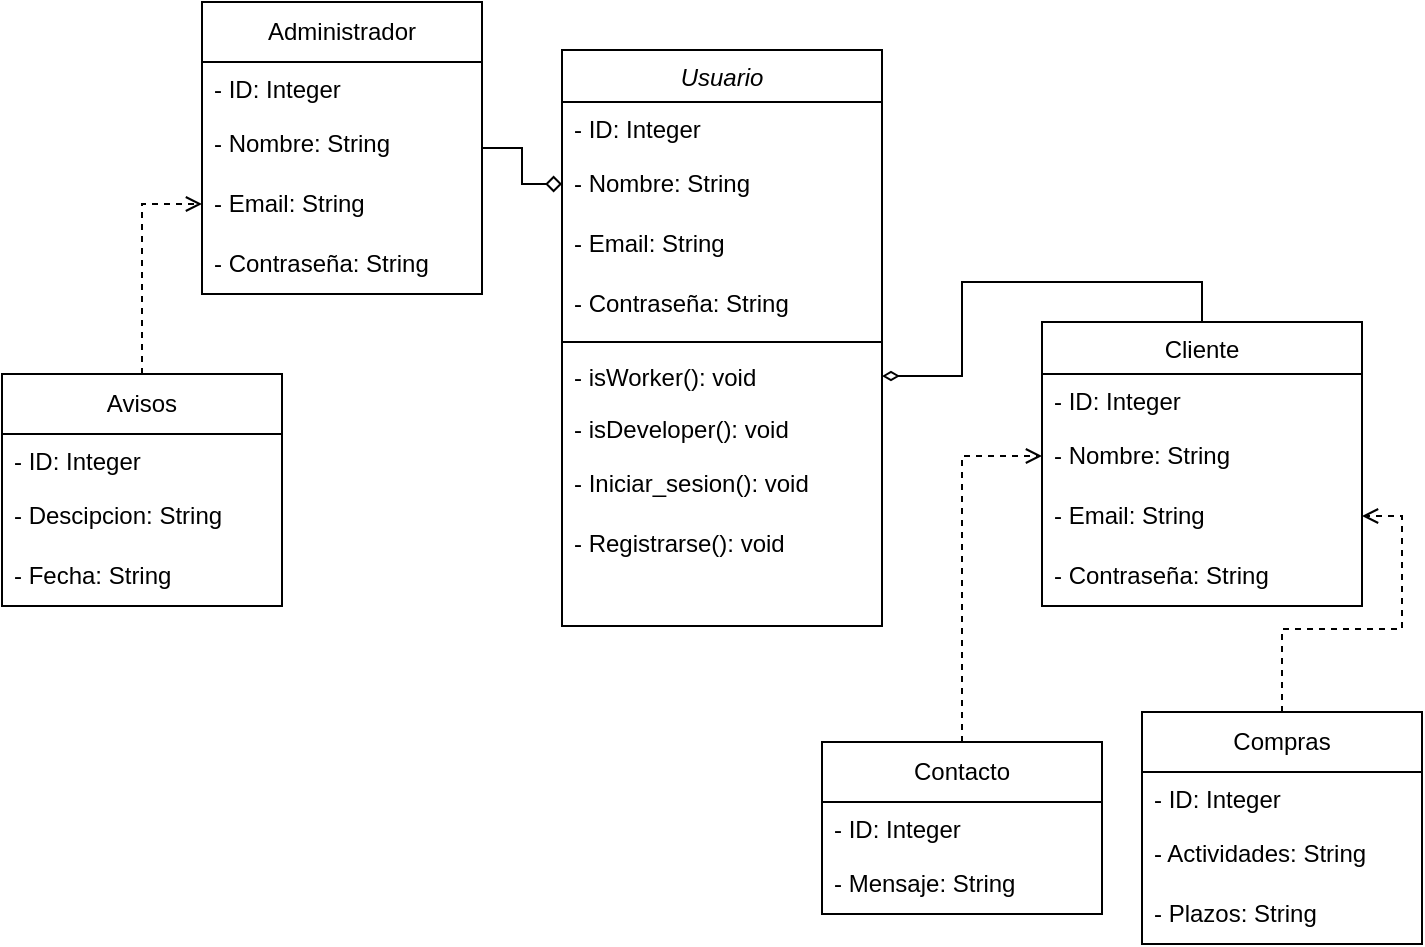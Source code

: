 <mxfile version="24.7.17">
  <diagram id="C5RBs43oDa-KdzZeNtuy" name="Page-1">
    <mxGraphModel dx="880" dy="468" grid="1" gridSize="10" guides="1" tooltips="1" connect="1" arrows="1" fold="1" page="1" pageScale="1" pageWidth="827" pageHeight="1169" math="0" shadow="0">
      <root>
        <mxCell id="WIyWlLk6GJQsqaUBKTNV-0" />
        <mxCell id="WIyWlLk6GJQsqaUBKTNV-1" parent="WIyWlLk6GJQsqaUBKTNV-0" />
        <mxCell id="zkfFHV4jXpPFQw0GAbJ--0" value="Usuario" style="swimlane;fontStyle=2;align=center;verticalAlign=top;childLayout=stackLayout;horizontal=1;startSize=26;horizontalStack=0;resizeParent=1;resizeLast=0;collapsible=1;marginBottom=0;rounded=0;shadow=0;strokeWidth=1;" parent="WIyWlLk6GJQsqaUBKTNV-1" vertex="1">
          <mxGeometry x="350" y="114" width="160" height="288" as="geometry">
            <mxRectangle x="230" y="140" width="160" height="26" as="alternateBounds" />
          </mxGeometry>
        </mxCell>
        <mxCell id="xCKa0ipeCqc7AowsJLKn-46" value="- ID: Integer" style="text;align=left;verticalAlign=top;spacingLeft=4;spacingRight=4;overflow=hidden;rotatable=0;points=[[0,0.5],[1,0.5]];portConstraint=eastwest;" parent="zkfFHV4jXpPFQw0GAbJ--0" vertex="1">
          <mxGeometry y="26" width="160" height="26" as="geometry" />
        </mxCell>
        <mxCell id="xCKa0ipeCqc7AowsJLKn-47" value="- Nombre: String" style="text;strokeColor=none;fillColor=none;align=left;verticalAlign=middle;spacingLeft=4;spacingRight=4;overflow=hidden;points=[[0,0.5],[1,0.5]];portConstraint=eastwest;rotatable=0;whiteSpace=wrap;html=1;" parent="zkfFHV4jXpPFQw0GAbJ--0" vertex="1">
          <mxGeometry y="52" width="160" height="30" as="geometry" />
        </mxCell>
        <mxCell id="xCKa0ipeCqc7AowsJLKn-48" value="- Email: String" style="text;strokeColor=none;fillColor=none;align=left;verticalAlign=middle;spacingLeft=4;spacingRight=4;overflow=hidden;points=[[0,0.5],[1,0.5]];portConstraint=eastwest;rotatable=0;whiteSpace=wrap;html=1;" parent="zkfFHV4jXpPFQw0GAbJ--0" vertex="1">
          <mxGeometry y="82" width="160" height="30" as="geometry" />
        </mxCell>
        <mxCell id="xCKa0ipeCqc7AowsJLKn-49" value="- Contraseña: String" style="text;strokeColor=none;fillColor=none;align=left;verticalAlign=middle;spacingLeft=4;spacingRight=4;overflow=hidden;points=[[0,0.5],[1,0.5]];portConstraint=eastwest;rotatable=0;whiteSpace=wrap;html=1;" parent="zkfFHV4jXpPFQw0GAbJ--0" vertex="1">
          <mxGeometry y="112" width="160" height="30" as="geometry" />
        </mxCell>
        <mxCell id="zkfFHV4jXpPFQw0GAbJ--4" value="" style="line;html=1;strokeWidth=1;align=left;verticalAlign=middle;spacingTop=-1;spacingLeft=3;spacingRight=3;rotatable=0;labelPosition=right;points=[];portConstraint=eastwest;" parent="zkfFHV4jXpPFQw0GAbJ--0" vertex="1">
          <mxGeometry y="142" width="160" height="8" as="geometry" />
        </mxCell>
        <mxCell id="zkfFHV4jXpPFQw0GAbJ--5" value="- isWorker(): void" style="text;align=left;verticalAlign=top;spacingLeft=4;spacingRight=4;overflow=hidden;rotatable=0;points=[[0,0.5],[1,0.5]];portConstraint=eastwest;" parent="zkfFHV4jXpPFQw0GAbJ--0" vertex="1">
          <mxGeometry y="150" width="160" height="26" as="geometry" />
        </mxCell>
        <mxCell id="xCKa0ipeCqc7AowsJLKn-1" value="- isDeveloper(): void" style="text;align=left;verticalAlign=top;spacingLeft=4;spacingRight=4;overflow=hidden;rotatable=0;points=[[0,0.5],[1,0.5]];portConstraint=eastwest;" parent="zkfFHV4jXpPFQw0GAbJ--0" vertex="1">
          <mxGeometry y="176" width="160" height="26" as="geometry" />
        </mxCell>
        <mxCell id="xCKa0ipeCqc7AowsJLKn-34" value="- Iniciar_sesion(): void" style="text;strokeColor=none;fillColor=none;align=left;verticalAlign=middle;spacingLeft=4;spacingRight=4;overflow=hidden;points=[[0,0.5],[1,0.5]];portConstraint=eastwest;rotatable=0;whiteSpace=wrap;html=1;" parent="zkfFHV4jXpPFQw0GAbJ--0" vertex="1">
          <mxGeometry y="202" width="160" height="30" as="geometry" />
        </mxCell>
        <mxCell id="xCKa0ipeCqc7AowsJLKn-35" value="- Registrarse(): void" style="text;strokeColor=none;fillColor=none;align=left;verticalAlign=middle;spacingLeft=4;spacingRight=4;overflow=hidden;points=[[0,0.5],[1,0.5]];portConstraint=eastwest;rotatable=0;whiteSpace=wrap;html=1;" parent="zkfFHV4jXpPFQw0GAbJ--0" vertex="1">
          <mxGeometry y="232" width="160" height="30" as="geometry" />
        </mxCell>
        <mxCell id="xCKa0ipeCqc7AowsJLKn-3" style="edgeStyle=orthogonalEdgeStyle;rounded=0;orthogonalLoop=1;jettySize=auto;html=1;endArrow=diamondThin;endFill=0;exitX=0.5;exitY=0;exitDx=0;exitDy=0;entryX=1;entryY=0.5;entryDx=0;entryDy=0;" parent="WIyWlLk6GJQsqaUBKTNV-1" source="zkfFHV4jXpPFQw0GAbJ--6" target="zkfFHV4jXpPFQw0GAbJ--5" edge="1">
          <mxGeometry relative="1" as="geometry">
            <mxPoint x="440" y="320" as="targetPoint" />
          </mxGeometry>
        </mxCell>
        <mxCell id="zkfFHV4jXpPFQw0GAbJ--6" value="Cliente" style="swimlane;fontStyle=0;align=center;verticalAlign=top;childLayout=stackLayout;horizontal=1;startSize=26;horizontalStack=0;resizeParent=1;resizeLast=0;collapsible=1;marginBottom=0;rounded=0;shadow=0;strokeWidth=1;" parent="WIyWlLk6GJQsqaUBKTNV-1" vertex="1">
          <mxGeometry x="590" y="250" width="160" height="142" as="geometry">
            <mxRectangle x="130" y="380" width="160" height="26" as="alternateBounds" />
          </mxGeometry>
        </mxCell>
        <mxCell id="xCKa0ipeCqc7AowsJLKn-42" value="- ID: Integer" style="text;align=left;verticalAlign=top;spacingLeft=4;spacingRight=4;overflow=hidden;rotatable=0;points=[[0,0.5],[1,0.5]];portConstraint=eastwest;" parent="zkfFHV4jXpPFQw0GAbJ--6" vertex="1">
          <mxGeometry y="26" width="160" height="26" as="geometry" />
        </mxCell>
        <mxCell id="xCKa0ipeCqc7AowsJLKn-43" value="- Nombre: String" style="text;strokeColor=none;fillColor=none;align=left;verticalAlign=middle;spacingLeft=4;spacingRight=4;overflow=hidden;points=[[0,0.5],[1,0.5]];portConstraint=eastwest;rotatable=0;whiteSpace=wrap;html=1;" parent="zkfFHV4jXpPFQw0GAbJ--6" vertex="1">
          <mxGeometry y="52" width="160" height="30" as="geometry" />
        </mxCell>
        <mxCell id="xCKa0ipeCqc7AowsJLKn-45" value="- Email: String" style="text;strokeColor=none;fillColor=none;align=left;verticalAlign=middle;spacingLeft=4;spacingRight=4;overflow=hidden;points=[[0,0.5],[1,0.5]];portConstraint=eastwest;rotatable=0;whiteSpace=wrap;html=1;" parent="zkfFHV4jXpPFQw0GAbJ--6" vertex="1">
          <mxGeometry y="82" width="160" height="30" as="geometry" />
        </mxCell>
        <mxCell id="UXZJ3JrZbIx_6nrmGlG5-0" value="- Contraseña: String" style="text;strokeColor=none;fillColor=none;align=left;verticalAlign=middle;spacingLeft=4;spacingRight=4;overflow=hidden;points=[[0,0.5],[1,0.5]];portConstraint=eastwest;rotatable=0;whiteSpace=wrap;html=1;" parent="zkfFHV4jXpPFQw0GAbJ--6" vertex="1">
          <mxGeometry y="112" width="160" height="30" as="geometry" />
        </mxCell>
        <mxCell id="xCKa0ipeCqc7AowsJLKn-25" style="edgeStyle=orthogonalEdgeStyle;rounded=0;orthogonalLoop=1;jettySize=auto;html=1;entryX=0;entryY=0.5;entryDx=0;entryDy=0;endArrow=open;endFill=0;dashed=1;exitX=0.5;exitY=0;exitDx=0;exitDy=0;" parent="WIyWlLk6GJQsqaUBKTNV-1" source="xCKa0ipeCqc7AowsJLKn-9" target="xCKa0ipeCqc7AowsJLKn-43" edge="1">
          <mxGeometry relative="1" as="geometry" />
        </mxCell>
        <mxCell id="xCKa0ipeCqc7AowsJLKn-9" value="Contacto" style="swimlane;fontStyle=0;childLayout=stackLayout;horizontal=1;startSize=30;horizontalStack=0;resizeParent=1;resizeParentMax=0;resizeLast=0;collapsible=1;marginBottom=0;whiteSpace=wrap;html=1;" parent="WIyWlLk6GJQsqaUBKTNV-1" vertex="1">
          <mxGeometry x="480" y="460" width="140" height="86" as="geometry" />
        </mxCell>
        <mxCell id="zAy5JhXT5gN1dP9ICcku-5" value="- ID: Integer" style="text;align=left;verticalAlign=top;spacingLeft=4;spacingRight=4;overflow=hidden;rotatable=0;points=[[0,0.5],[1,0.5]];portConstraint=eastwest;" parent="xCKa0ipeCqc7AowsJLKn-9" vertex="1">
          <mxGeometry y="30" width="140" height="26" as="geometry" />
        </mxCell>
        <mxCell id="xCKa0ipeCqc7AowsJLKn-12" value="- Mensaje: String" style="text;strokeColor=none;fillColor=none;align=left;verticalAlign=middle;spacingLeft=4;spacingRight=4;overflow=hidden;points=[[0,0.5],[1,0.5]];portConstraint=eastwest;rotatable=0;whiteSpace=wrap;html=1;" parent="xCKa0ipeCqc7AowsJLKn-9" vertex="1">
          <mxGeometry y="56" width="140" height="30" as="geometry" />
        </mxCell>
        <mxCell id="xCKa0ipeCqc7AowsJLKn-26" style="edgeStyle=orthogonalEdgeStyle;rounded=0;orthogonalLoop=1;jettySize=auto;html=1;exitX=0.5;exitY=0;exitDx=0;exitDy=0;entryX=1;entryY=0.5;entryDx=0;entryDy=0;endArrow=open;endFill=0;dashed=1;" parent="WIyWlLk6GJQsqaUBKTNV-1" source="xCKa0ipeCqc7AowsJLKn-13" target="xCKa0ipeCqc7AowsJLKn-45" edge="1">
          <mxGeometry relative="1" as="geometry" />
        </mxCell>
        <mxCell id="xCKa0ipeCqc7AowsJLKn-13" value="Compras" style="swimlane;fontStyle=0;childLayout=stackLayout;horizontal=1;startSize=30;horizontalStack=0;resizeParent=1;resizeParentMax=0;resizeLast=0;collapsible=1;marginBottom=0;whiteSpace=wrap;html=1;" parent="WIyWlLk6GJQsqaUBKTNV-1" vertex="1">
          <mxGeometry x="640" y="445" width="140" height="116" as="geometry" />
        </mxCell>
        <mxCell id="zAy5JhXT5gN1dP9ICcku-6" value="- ID: Integer" style="text;align=left;verticalAlign=top;spacingLeft=4;spacingRight=4;overflow=hidden;rotatable=0;points=[[0,0.5],[1,0.5]];portConstraint=eastwest;" parent="xCKa0ipeCqc7AowsJLKn-13" vertex="1">
          <mxGeometry y="30" width="140" height="26" as="geometry" />
        </mxCell>
        <mxCell id="xCKa0ipeCqc7AowsJLKn-14" value="- Actividades: String" style="text;strokeColor=none;fillColor=none;align=left;verticalAlign=middle;spacingLeft=4;spacingRight=4;overflow=hidden;points=[[0,0.5],[1,0.5]];portConstraint=eastwest;rotatable=0;whiteSpace=wrap;html=1;" parent="xCKa0ipeCqc7AowsJLKn-13" vertex="1">
          <mxGeometry y="56" width="140" height="30" as="geometry" />
        </mxCell>
        <mxCell id="xCKa0ipeCqc7AowsJLKn-15" value="- Plazos: String" style="text;strokeColor=none;fillColor=none;align=left;verticalAlign=middle;spacingLeft=4;spacingRight=4;overflow=hidden;points=[[0,0.5],[1,0.5]];portConstraint=eastwest;rotatable=0;whiteSpace=wrap;html=1;" parent="xCKa0ipeCqc7AowsJLKn-13" vertex="1">
          <mxGeometry y="86" width="140" height="30" as="geometry" />
        </mxCell>
        <mxCell id="xCKa0ipeCqc7AowsJLKn-28" style="edgeStyle=orthogonalEdgeStyle;rounded=0;orthogonalLoop=1;jettySize=auto;html=1;entryX=0;entryY=0.5;entryDx=0;entryDy=0;endArrow=open;endFill=0;dashed=1;" parent="WIyWlLk6GJQsqaUBKTNV-1" source="xCKa0ipeCqc7AowsJLKn-17" target="xCKa0ipeCqc7AowsJLKn-23" edge="1">
          <mxGeometry relative="1" as="geometry" />
        </mxCell>
        <mxCell id="xCKa0ipeCqc7AowsJLKn-17" value="Avisos" style="swimlane;fontStyle=0;childLayout=stackLayout;horizontal=1;startSize=30;horizontalStack=0;resizeParent=1;resizeParentMax=0;resizeLast=0;collapsible=1;marginBottom=0;whiteSpace=wrap;html=1;" parent="WIyWlLk6GJQsqaUBKTNV-1" vertex="1">
          <mxGeometry x="70" y="276" width="140" height="116" as="geometry" />
        </mxCell>
        <mxCell id="zAy5JhXT5gN1dP9ICcku-7" value="- ID: Integer" style="text;align=left;verticalAlign=top;spacingLeft=4;spacingRight=4;overflow=hidden;rotatable=0;points=[[0,0.5],[1,0.5]];portConstraint=eastwest;" parent="xCKa0ipeCqc7AowsJLKn-17" vertex="1">
          <mxGeometry y="30" width="140" height="26" as="geometry" />
        </mxCell>
        <mxCell id="xCKa0ipeCqc7AowsJLKn-18" value="- Descipcion: String" style="text;strokeColor=none;fillColor=none;align=left;verticalAlign=middle;spacingLeft=4;spacingRight=4;overflow=hidden;points=[[0,0.5],[1,0.5]];portConstraint=eastwest;rotatable=0;whiteSpace=wrap;html=1;" parent="xCKa0ipeCqc7AowsJLKn-17" vertex="1">
          <mxGeometry y="56" width="140" height="30" as="geometry" />
        </mxCell>
        <mxCell id="xCKa0ipeCqc7AowsJLKn-29" value="- Fecha: String" style="text;strokeColor=none;fillColor=none;align=left;verticalAlign=middle;spacingLeft=4;spacingRight=4;overflow=hidden;points=[[0,0.5],[1,0.5]];portConstraint=eastwest;rotatable=0;whiteSpace=wrap;html=1;" parent="xCKa0ipeCqc7AowsJLKn-17" vertex="1">
          <mxGeometry y="86" width="140" height="30" as="geometry" />
        </mxCell>
        <mxCell id="xCKa0ipeCqc7AowsJLKn-27" style="edgeStyle=orthogonalEdgeStyle;rounded=0;orthogonalLoop=1;jettySize=auto;html=1;entryX=0;entryY=0.5;entryDx=0;entryDy=0;endArrow=diamond;endFill=0;" parent="WIyWlLk6GJQsqaUBKTNV-1" source="xCKa0ipeCqc7AowsJLKn-21" target="xCKa0ipeCqc7AowsJLKn-47" edge="1">
          <mxGeometry relative="1" as="geometry" />
        </mxCell>
        <mxCell id="xCKa0ipeCqc7AowsJLKn-21" value="Administrador" style="swimlane;fontStyle=0;childLayout=stackLayout;horizontal=1;startSize=30;horizontalStack=0;resizeParent=1;resizeParentMax=0;resizeLast=0;collapsible=1;marginBottom=0;whiteSpace=wrap;html=1;" parent="WIyWlLk6GJQsqaUBKTNV-1" vertex="1">
          <mxGeometry x="170" y="90" width="140" height="146" as="geometry" />
        </mxCell>
        <mxCell id="xCKa0ipeCqc7AowsJLKn-37" value="- ID: Integer" style="text;align=left;verticalAlign=top;spacingLeft=4;spacingRight=4;overflow=hidden;rotatable=0;points=[[0,0.5],[1,0.5]];portConstraint=eastwest;" parent="xCKa0ipeCqc7AowsJLKn-21" vertex="1">
          <mxGeometry y="30" width="140" height="26" as="geometry" />
        </mxCell>
        <mxCell id="xCKa0ipeCqc7AowsJLKn-22" value="- Nombre: String" style="text;strokeColor=none;fillColor=none;align=left;verticalAlign=middle;spacingLeft=4;spacingRight=4;overflow=hidden;points=[[0,0.5],[1,0.5]];portConstraint=eastwest;rotatable=0;whiteSpace=wrap;html=1;" parent="xCKa0ipeCqc7AowsJLKn-21" vertex="1">
          <mxGeometry y="56" width="140" height="30" as="geometry" />
        </mxCell>
        <mxCell id="xCKa0ipeCqc7AowsJLKn-23" value="- Email: String" style="text;strokeColor=none;fillColor=none;align=left;verticalAlign=middle;spacingLeft=4;spacingRight=4;overflow=hidden;points=[[0,0.5],[1,0.5]];portConstraint=eastwest;rotatable=0;whiteSpace=wrap;html=1;" parent="xCKa0ipeCqc7AowsJLKn-21" vertex="1">
          <mxGeometry y="86" width="140" height="30" as="geometry" />
        </mxCell>
        <mxCell id="xCKa0ipeCqc7AowsJLKn-24" value="- Contraseña: String" style="text;strokeColor=none;fillColor=none;align=left;verticalAlign=middle;spacingLeft=4;spacingRight=4;overflow=hidden;points=[[0,0.5],[1,0.5]];portConstraint=eastwest;rotatable=0;whiteSpace=wrap;html=1;" parent="xCKa0ipeCqc7AowsJLKn-21" vertex="1">
          <mxGeometry y="116" width="140" height="30" as="geometry" />
        </mxCell>
      </root>
    </mxGraphModel>
  </diagram>
</mxfile>
